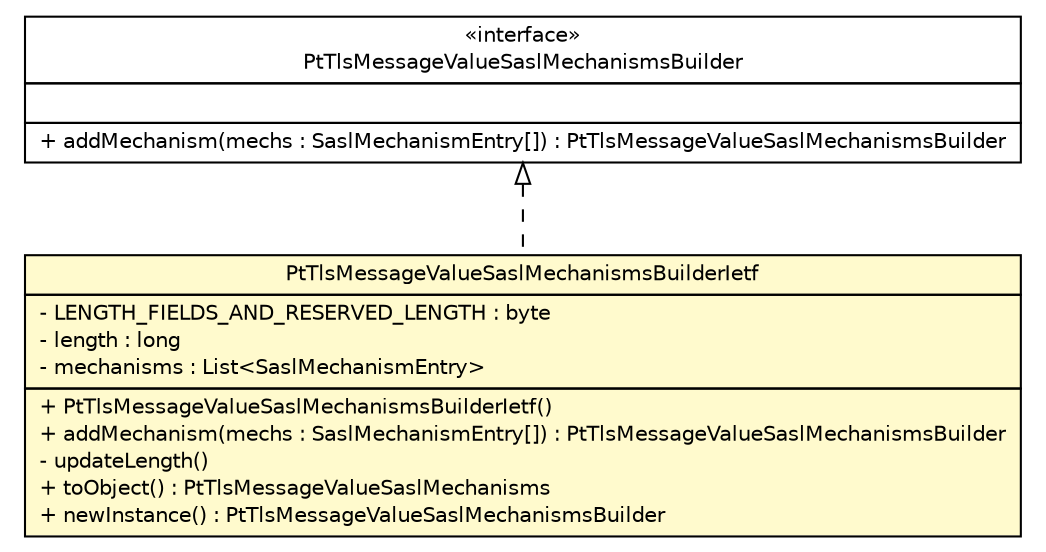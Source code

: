 #!/usr/local/bin/dot
#
# Class diagram 
# Generated by UMLGraph version R5_6 (http://www.umlgraph.org/)
#

digraph G {
	edge [fontname="Helvetica",fontsize=10,labelfontname="Helvetica",labelfontsize=10];
	node [fontname="Helvetica",fontsize=10,shape=plaintext];
	nodesep=0.25;
	ranksep=0.5;
	// org.ietf.nea.pt.value.PtTlsMessageValueSaslMechanismsBuilderIetf
	c149657 [label=<<table title="org.ietf.nea.pt.value.PtTlsMessageValueSaslMechanismsBuilderIetf" border="0" cellborder="1" cellspacing="0" cellpadding="2" port="p" bgcolor="lemonChiffon" href="./PtTlsMessageValueSaslMechanismsBuilderIetf.html">
		<tr><td><table border="0" cellspacing="0" cellpadding="1">
<tr><td align="center" balign="center"> PtTlsMessageValueSaslMechanismsBuilderIetf </td></tr>
		</table></td></tr>
		<tr><td><table border="0" cellspacing="0" cellpadding="1">
<tr><td align="left" balign="left"> - LENGTH_FIELDS_AND_RESERVED_LENGTH : byte </td></tr>
<tr><td align="left" balign="left"> - length : long </td></tr>
<tr><td align="left" balign="left"> - mechanisms : List&lt;SaslMechanismEntry&gt; </td></tr>
		</table></td></tr>
		<tr><td><table border="0" cellspacing="0" cellpadding="1">
<tr><td align="left" balign="left"> + PtTlsMessageValueSaslMechanismsBuilderIetf() </td></tr>
<tr><td align="left" balign="left"> + addMechanism(mechs : SaslMechanismEntry[]) : PtTlsMessageValueSaslMechanismsBuilder </td></tr>
<tr><td align="left" balign="left"> - updateLength() </td></tr>
<tr><td align="left" balign="left"> + toObject() : PtTlsMessageValueSaslMechanisms </td></tr>
<tr><td align="left" balign="left"> + newInstance() : PtTlsMessageValueSaslMechanismsBuilder </td></tr>
		</table></td></tr>
		</table>>, URL="./PtTlsMessageValueSaslMechanismsBuilderIetf.html", fontname="Helvetica", fontcolor="black", fontsize=10.0];
	// org.ietf.nea.pt.value.PtTlsMessageValueSaslMechanismsBuilder
	c149676 [label=<<table title="org.ietf.nea.pt.value.PtTlsMessageValueSaslMechanismsBuilder" border="0" cellborder="1" cellspacing="0" cellpadding="2" port="p" href="./PtTlsMessageValueSaslMechanismsBuilder.html">
		<tr><td><table border="0" cellspacing="0" cellpadding="1">
<tr><td align="center" balign="center"> &#171;interface&#187; </td></tr>
<tr><td align="center" balign="center"> PtTlsMessageValueSaslMechanismsBuilder </td></tr>
		</table></td></tr>
		<tr><td><table border="0" cellspacing="0" cellpadding="1">
<tr><td align="left" balign="left">  </td></tr>
		</table></td></tr>
		<tr><td><table border="0" cellspacing="0" cellpadding="1">
<tr><td align="left" balign="left"> + addMechanism(mechs : SaslMechanismEntry[]) : PtTlsMessageValueSaslMechanismsBuilder </td></tr>
		</table></td></tr>
		</table>>, URL="./PtTlsMessageValueSaslMechanismsBuilder.html", fontname="Helvetica", fontcolor="black", fontsize=10.0];
	//org.ietf.nea.pt.value.PtTlsMessageValueSaslMechanismsBuilderIetf implements org.ietf.nea.pt.value.PtTlsMessageValueSaslMechanismsBuilder
	c149676:p -> c149657:p [dir=back,arrowtail=empty,style=dashed];
}

